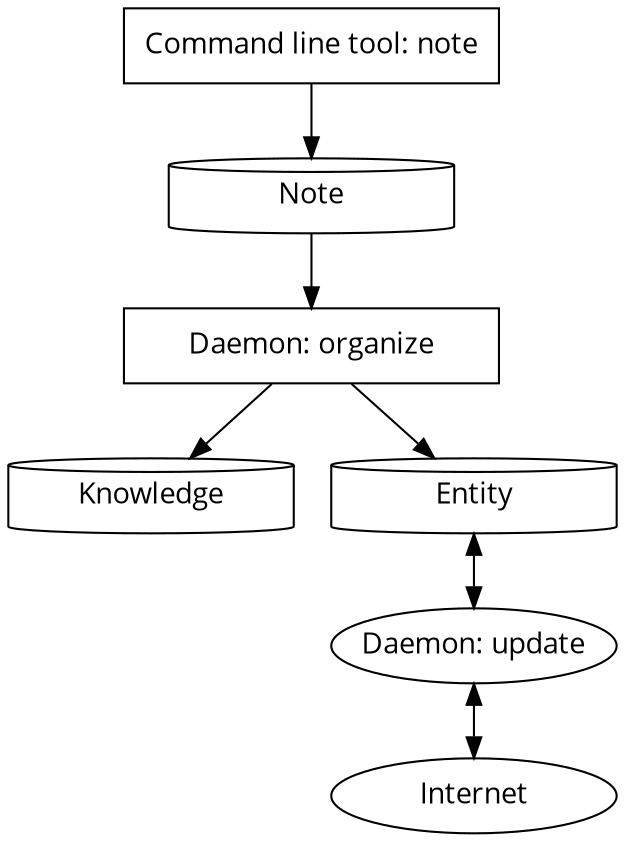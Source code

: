 # See https://www.graphviz.org/doc/info/shapes.html
# For complete list of shapes

# This the high-level architecture diagram for Personal Knowledge Base
digraph ArchitectureDiagram {
    graph [overlap = true, fontsize = 10]

    # Boxes are processes
    node [shape = box,
        fontname = "Open Sans",
        width = 2.5]
    "Command line tool: note"; "Daemon: organize"

    # Cylinder are Data Storage
    node [shape = cylinder,
        fixedsize = true,
        fontname = "Open Sans"
        width = 1.9]
    Note; Knowledge ; Entity

    # Oval are external objects
    node [shape = oval,
        fixedsize = true,
        fontname = "Open Sans"
        width = 1.9]
    Internet;

    # Directed Edges
    "Command line tool: note" -> Note
    Note -> "Daemon: organize"
    "Daemon: organize" -> Knowledge
    "Daemon: organize" -> Entity
    Entity -> "Daemon: update" [dir="both"]
    "Daemon: update"-> Internet [dir="both"]
}
